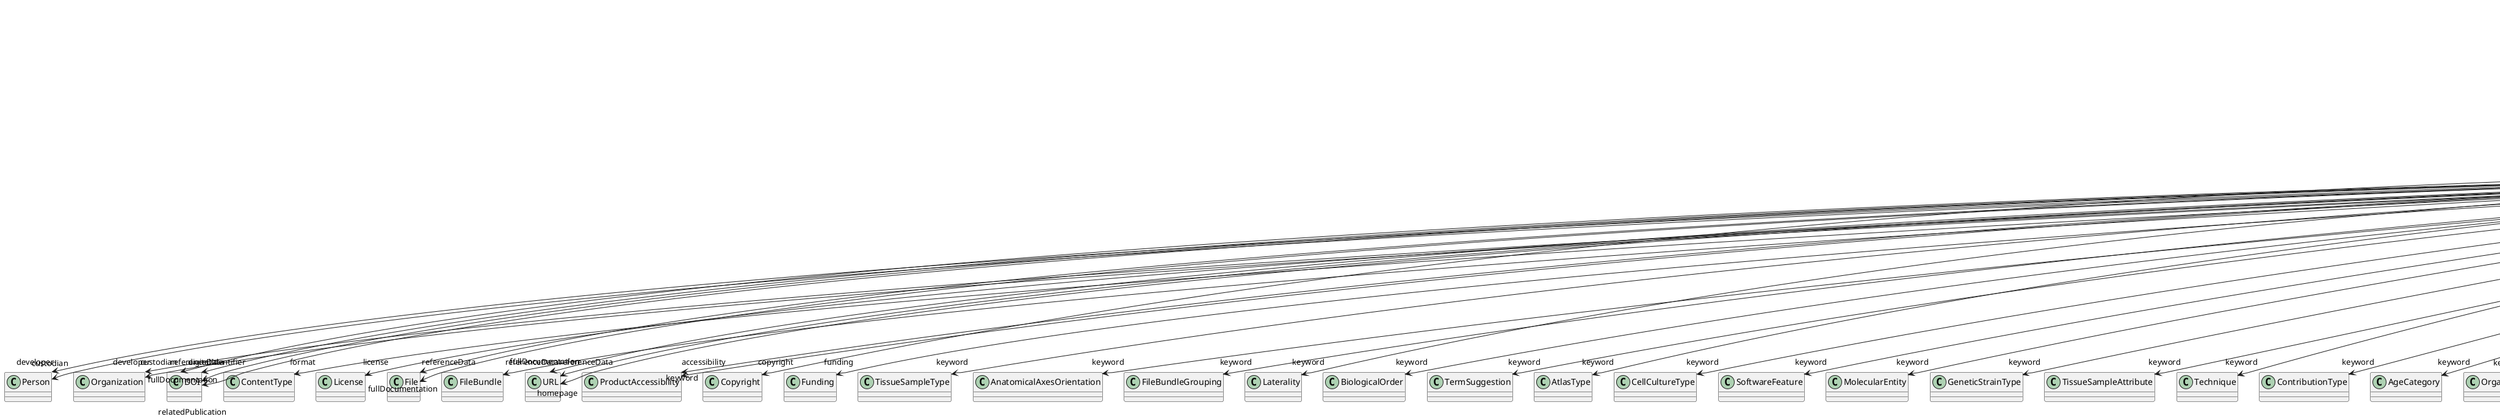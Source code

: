 @startuml
class ValidationTestVersion {
+developer
+digitalIdentifier
+format
+isAlternativeVersionOf
+isNewVersionOf
+license
+referenceData
+entryPoint
+accessibility
+copyright
+custodian
+description
+fullDocumentation
+fullName
+funding
+homepage
+howToCite
+keyword
+otherContribution
+relatedPublication
+releaseDate
+repository
+shortName
+supportChannel
+versionIdentifier
+versionInnovation

}
ValidationTestVersion -d-> "developer" Person
ValidationTestVersion -d-> "developer" Organization
ValidationTestVersion -d-> "digitalIdentifier" DOI
ValidationTestVersion -d-> "format" ContentType
ValidationTestVersion -d-> "isAlternativeVersionOf" ValidationTestVersion
ValidationTestVersion -d-> "isNewVersionOf" ValidationTestVersion
ValidationTestVersion -d-> "license" License
ValidationTestVersion -d-> "referenceData" DOI
ValidationTestVersion -d-> "referenceData" File
ValidationTestVersion -d-> "referenceData" FileBundle
ValidationTestVersion -d-> "referenceData" URL
ValidationTestVersion -d-> "accessibility" ProductAccessibility
ValidationTestVersion -d-> "copyright" Copyright
ValidationTestVersion -d-> "custodian" Person
ValidationTestVersion -d-> "custodian" Organization
ValidationTestVersion -d-> "fullDocumentation" DOI
ValidationTestVersion -d-> "fullDocumentation" File
ValidationTestVersion -d-> "fullDocumentation" URL
ValidationTestVersion -d-> "funding" Funding
ValidationTestVersion -d-> "homepage" URL
ValidationTestVersion -d-> "keyword" TissueSampleType
ValidationTestVersion -d-> "keyword" ProductAccessibility
ValidationTestVersion -d-> "keyword" AnatomicalAxesOrientation
ValidationTestVersion -d-> "keyword" FileBundleGrouping
ValidationTestVersion -d-> "keyword" Laterality
ValidationTestVersion -d-> "keyword" BiologicalOrder
ValidationTestVersion -d-> "keyword" TermSuggestion
ValidationTestVersion -d-> "keyword" AtlasType
ValidationTestVersion -d-> "keyword" CellCultureType
ValidationTestVersion -d-> "keyword" SoftwareFeature
ValidationTestVersion -d-> "keyword" MolecularEntity
ValidationTestVersion -d-> "keyword" GeneticStrainType
ValidationTestVersion -d-> "keyword" TissueSampleAttribute
ValidationTestVersion -d-> "keyword" Technique
ValidationTestVersion -d-> "keyword" ContributionType
ValidationTestVersion -d-> "keyword" AgeCategory
ValidationTestVersion -d-> "keyword" Organ
ValidationTestVersion -d-> "keyword" TypeOfUncertainty
ValidationTestVersion -d-> "keyword" FileRepositoryType
ValidationTestVersion -d-> "keyword" CranialWindowType
ValidationTestVersion -d-> "keyword" OperatingDevice
ValidationTestVersion -d-> "keyword" FileUsageRole
ValidationTestVersion -d-> "keyword" Disease
ValidationTestVersion -d-> "keyword" UnitOfMeasurement
ValidationTestVersion -d-> "keyword" Language
ValidationTestVersion -d-> "keyword" UBERONParcellation
ValidationTestVersion -d-> "keyword" BiologicalSex
ValidationTestVersion -d-> "keyword" DeviceType
ValidationTestVersion -d-> "keyword" SubjectAttribute
ValidationTestVersion -d-> "keyword" StimulationApproach
ValidationTestVersion -d-> "keyword" SetupType
ValidationTestVersion -d-> "keyword" SoftwareApplicationCategory
ValidationTestVersion -d-> "keyword" Species
ValidationTestVersion -d-> "keyword" ProgrammingLanguage
ValidationTestVersion -d-> "keyword" DiseaseModel
ValidationTestVersion -d-> "keyword" DataType
ValidationTestVersion -d-> "keyword" ExperimentalApproach
ValidationTestVersion -d-> "keyword" DifferenceMeasure
ValidationTestVersion -d-> "keyword" MetaDataModelType
ValidationTestVersion -d-> "keyword" AnnotationType
ValidationTestVersion -d-> "keyword" Handedness
ValidationTestVersion -d-> "keyword" EthicsAssessment
ValidationTestVersion -d-> "keyword" SemanticDataType
ValidationTestVersion -d-> "keyword" MeasuredQuantity
ValidationTestVersion -d-> "keyword" OperatingSystem
ValidationTestVersion -d-> "keyword" Terminology
ValidationTestVersion -d-> "keyword" CriteriaQualityType
ValidationTestVersion -d-> "keyword" ActionStatusType
ValidationTestVersion -d-> "keyword" AnatomicalPlane
ValidationTestVersion -d-> "keyword" ChemicalMixtureType
ValidationTestVersion -d-> "keyword" ModelScope
ValidationTestVersion -d-> "keyword" ModelAbstractionLevel
ValidationTestVersion -d-> "keyword" PreparationType
ValidationTestVersion -d-> "keyword" StimulusType
ValidationTestVersion -d-> "keyword" Service
ValidationTestVersion -d-> "keyword" PatchClampVariation
ValidationTestVersion -d-> "keyword" CellType
ValidationTestVersion -d-> "keyword" BreedingType
ValidationTestVersion -d-> "keyword" QualitativeOverlap
ValidationTestVersion -d-> "keyword" SubcellularEntity
ValidationTestVersion -d-> "otherContribution" Contribution
ValidationTestVersion -d-> "relatedPublication" DOI
ValidationTestVersion -d-> "relatedPublication" ISBN
ValidationTestVersion -d-> "relatedPublication" HANDLE
ValidationTestVersion -d-> "repository" FileRepository

@enduml